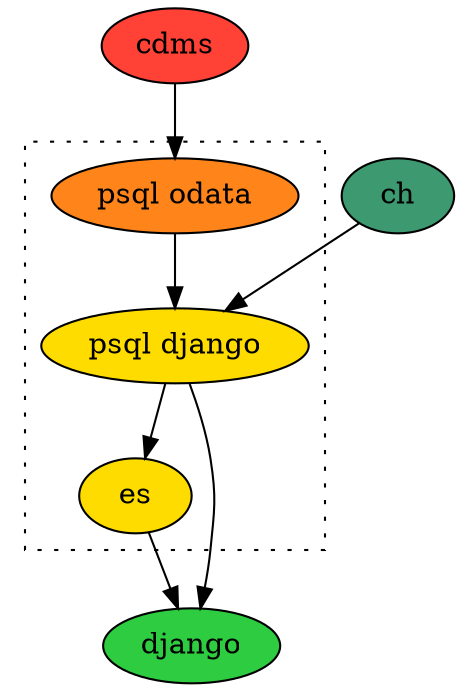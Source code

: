 digraph "Build Process" {
    // default
    node[style=filled];

    // fills, labels
    cdms[fillcolor="#FF4136"];
    psql_odata[fillcolor="#FF851B" label="psql odata"];
    ch[fillcolor="#3D9970"];
    psql_django[fillcolor="#FFDC00" label="psql django"];
    es[fillcolor="#FFDC00"];
    django[fillcolor="#2ECC40"];

    cdms -> psql_odata;
    subgraph cluster_korben {
        psql_odata -> psql_django;
        psql_django -> es;
        es;
        label="";
        graph[style=dotted];
    }
    ch -> psql_django;
    psql_django -> django;
    es -> django;
}
